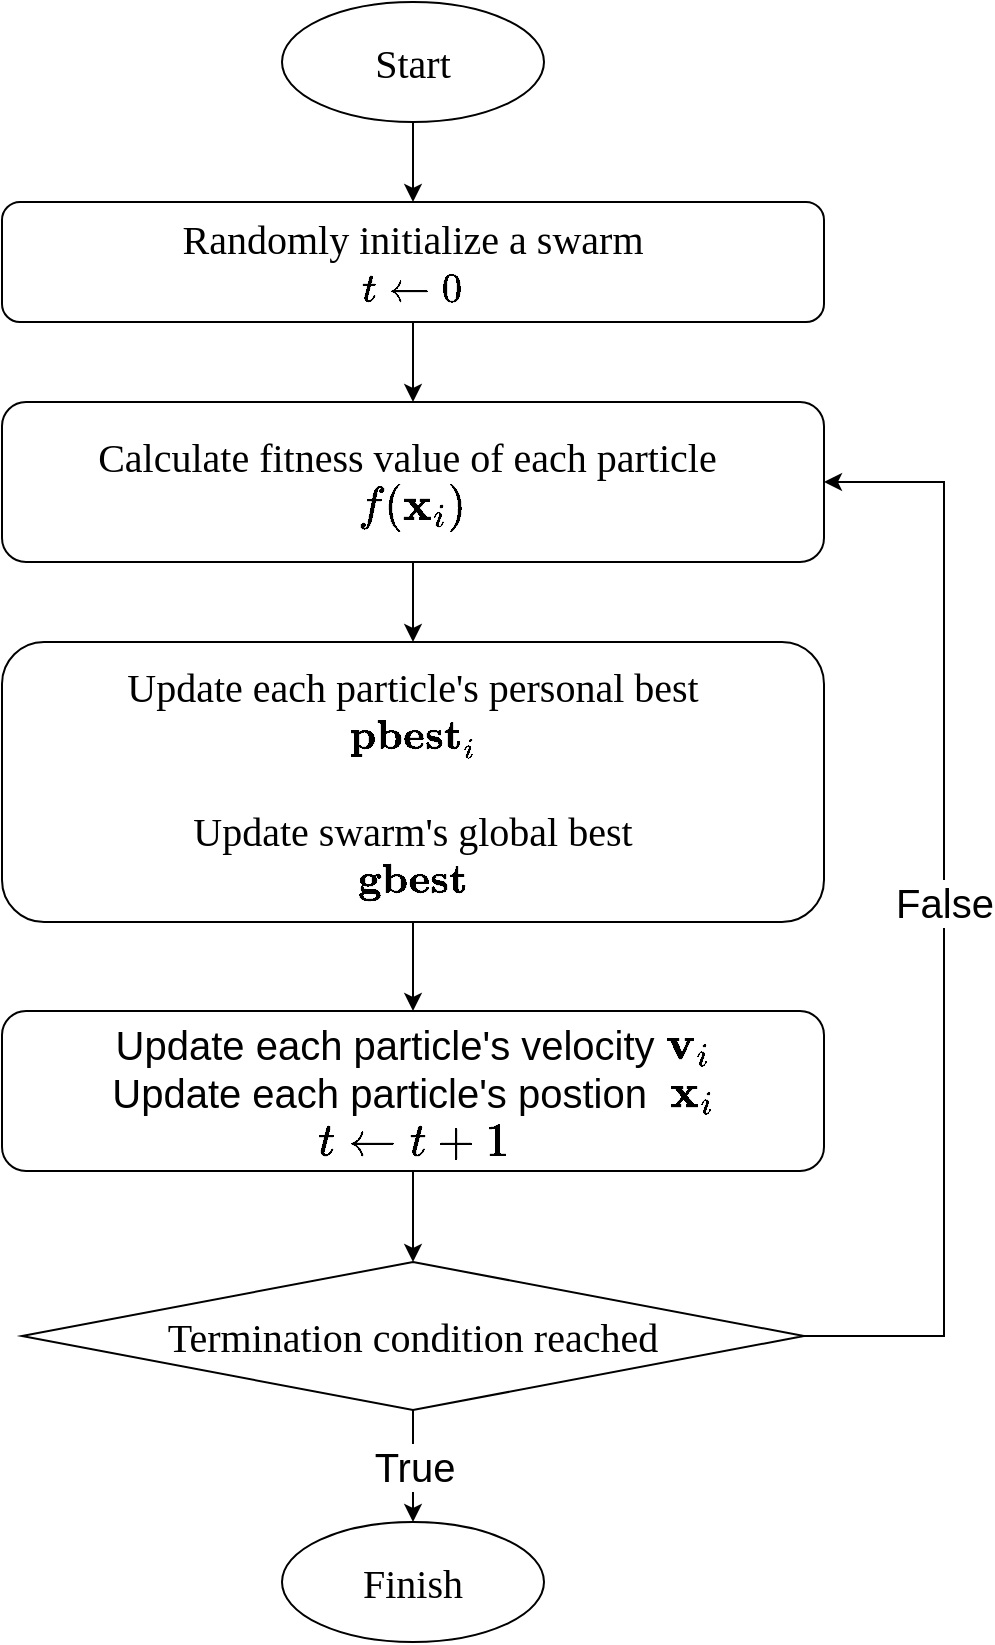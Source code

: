 <mxfile version="14.8.6" type="device"><diagram id="2d7celB8czBkjOv75XKK" name="Page-1"><mxGraphModel dx="1483" dy="699" grid="1" gridSize="10" guides="1" tooltips="1" connect="1" arrows="1" fold="1" page="1" pageScale="1" pageWidth="827" pageHeight="1169" math="1" shadow="0"><root><mxCell id="0"/><mxCell id="1" parent="0"/><mxCell id="3enBHjVOIduAHelTc4JC-3" value="" style="edgeStyle=orthogonalEdgeStyle;rounded=0;orthogonalLoop=1;jettySize=auto;html=1;" edge="1" parent="1" source="sy-ye6aLefMkeMkQ2mLU-1" target="sy-ye6aLefMkeMkQ2mLU-2"><mxGeometry relative="1" as="geometry"/></mxCell><mxCell id="sy-ye6aLefMkeMkQ2mLU-1" value="&lt;font face=&quot;Verdana&quot; style=&quot;font-size: 20px&quot;&gt;Start&lt;/font&gt;" style="ellipse;whiteSpace=wrap;html=1;" parent="1" vertex="1"><mxGeometry x="359" width="131" height="60" as="geometry"/></mxCell><mxCell id="3enBHjVOIduAHelTc4JC-17" value="" style="edgeStyle=orthogonalEdgeStyle;rounded=0;orthogonalLoop=1;jettySize=auto;html=1;" edge="1" parent="1" source="sy-ye6aLefMkeMkQ2mLU-2" target="3enBHjVOIduAHelTc4JC-1"><mxGeometry relative="1" as="geometry"/></mxCell><mxCell id="sy-ye6aLefMkeMkQ2mLU-2" value="&lt;font face=&quot;Verdana&quot; style=&quot;font-size: 20px&quot;&gt;Randomly initialize a swarm&lt;br&gt;\( t \leftarrow 0 \)&lt;br&gt;&lt;/font&gt;" style="rounded=1;whiteSpace=wrap;html=1;" parent="1" vertex="1"><mxGeometry x="219" y="100" width="411" height="60" as="geometry"/></mxCell><mxCell id="3enBHjVOIduAHelTc4JC-6" value="" style="edgeStyle=orthogonalEdgeStyle;rounded=0;orthogonalLoop=1;jettySize=auto;html=1;" edge="1" parent="1" source="3enBHjVOIduAHelTc4JC-1" target="3enBHjVOIduAHelTc4JC-4"><mxGeometry relative="1" as="geometry"/></mxCell><mxCell id="3enBHjVOIduAHelTc4JC-1" value="&lt;font style=&quot;font-size: 20px&quot;&gt;&lt;font face=&quot;Verdana&quot; style=&quot;font-size: 20px&quot;&gt;Calculate fitness value of each particle&lt;/font&gt;&amp;nbsp;&lt;br&gt;\( f(\mathbf{x}_{i}) \)&lt;/font&gt;" style="rounded=1;whiteSpace=wrap;html=1;" vertex="1" parent="1"><mxGeometry x="219" y="200" width="411" height="80" as="geometry"/></mxCell><mxCell id="3enBHjVOIduAHelTc4JC-8" value="" style="edgeStyle=orthogonalEdgeStyle;rounded=0;orthogonalLoop=1;jettySize=auto;html=1;" edge="1" parent="1" source="3enBHjVOIduAHelTc4JC-4" target="3enBHjVOIduAHelTc4JC-7"><mxGeometry relative="1" as="geometry"/></mxCell><mxCell id="3enBHjVOIduAHelTc4JC-4" value="&lt;font face=&quot;Verdana&quot; style=&quot;font-size: 20px&quot;&gt;Update each particle's personal best&lt;br&gt;\( \mathbf{pbest}_{i} \)&lt;br&gt;&lt;br&gt;Update swarm's global best&lt;br&gt;\( \mathbf{gbest} \)&lt;br&gt;&lt;/font&gt;" style="rounded=1;whiteSpace=wrap;html=1;" vertex="1" parent="1"><mxGeometry x="219" y="320" width="411" height="140" as="geometry"/></mxCell><mxCell id="3enBHjVOIduAHelTc4JC-10" value="" style="edgeStyle=orthogonalEdgeStyle;rounded=0;orthogonalLoop=1;jettySize=auto;html=1;" edge="1" parent="1" source="3enBHjVOIduAHelTc4JC-7" target="3enBHjVOIduAHelTc4JC-9"><mxGeometry relative="1" as="geometry"/></mxCell><mxCell id="3enBHjVOIduAHelTc4JC-7" value="&lt;font style=&quot;font-size: 20px&quot;&gt;Update each particle's velocity \( \mathbf{v}_{i} \)&lt;br&gt;Update each particle's postion&amp;nbsp;&amp;nbsp;\( \mathbf{x}_{i} \)&lt;br&gt;\( t \leftarrow t + 1 \)&lt;/font&gt;" style="rounded=1;whiteSpace=wrap;html=1;" vertex="1" parent="1"><mxGeometry x="219" y="504.5" width="411" height="80" as="geometry"/></mxCell><mxCell id="3enBHjVOIduAHelTc4JC-24" value="&lt;font style=&quot;font-size: 20px&quot;&gt;True&lt;/font&gt;" style="edgeStyle=orthogonalEdgeStyle;rounded=0;orthogonalLoop=1;jettySize=auto;html=1;" edge="1" parent="1" source="3enBHjVOIduAHelTc4JC-9" target="3enBHjVOIduAHelTc4JC-15"><mxGeometry relative="1" as="geometry"/></mxCell><mxCell id="3enBHjVOIduAHelTc4JC-9" value="&lt;font style=&quot;font-size: 20px&quot; face=&quot;Verdana&quot;&gt;Termination condition reached&lt;/font&gt;" style="rhombus;whiteSpace=wrap;html=1;" vertex="1" parent="1"><mxGeometry x="229" y="630" width="391" height="74" as="geometry"/></mxCell><mxCell id="3enBHjVOIduAHelTc4JC-25" value="&lt;font style=&quot;font-size: 20px&quot;&gt;False&lt;/font&gt;" style="edgeStyle=orthogonalEdgeStyle;rounded=0;orthogonalLoop=1;jettySize=auto;html=1;exitX=1;exitY=0.5;exitDx=0;exitDy=0;entryX=1;entryY=0.5;entryDx=0;entryDy=0;" edge="1" parent="1" source="3enBHjVOIduAHelTc4JC-9" target="3enBHjVOIduAHelTc4JC-1"><mxGeometry x="0.03" relative="1" as="geometry"><Array as="points"><mxPoint x="690" y="667"/><mxPoint x="690" y="240"/></Array><mxPoint as="offset"/></mxGeometry></mxCell><mxCell id="3enBHjVOIduAHelTc4JC-15" value="&lt;font face=&quot;Verdana&quot; style=&quot;font-size: 20px&quot;&gt;Finish&lt;/font&gt;" style="ellipse;whiteSpace=wrap;html=1;" vertex="1" parent="1"><mxGeometry x="359" y="760" width="131" height="60" as="geometry"/></mxCell></root></mxGraphModel></diagram></mxfile>